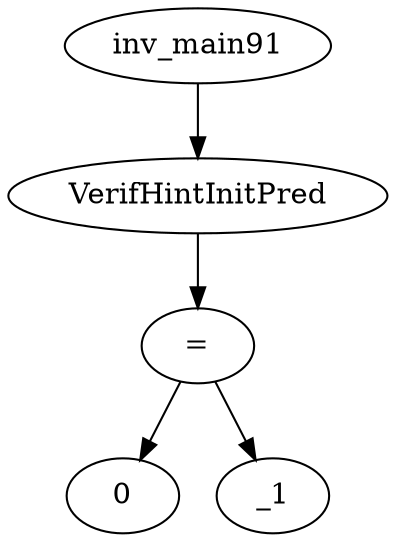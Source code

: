 digraph dag {
0 [label="inv_main91"];
1 [label="VerifHintInitPred"];
2 [label="="];
3 [label="0"];
4 [label="_1"];
0->1
1->2
2->4
2 -> 3
}
